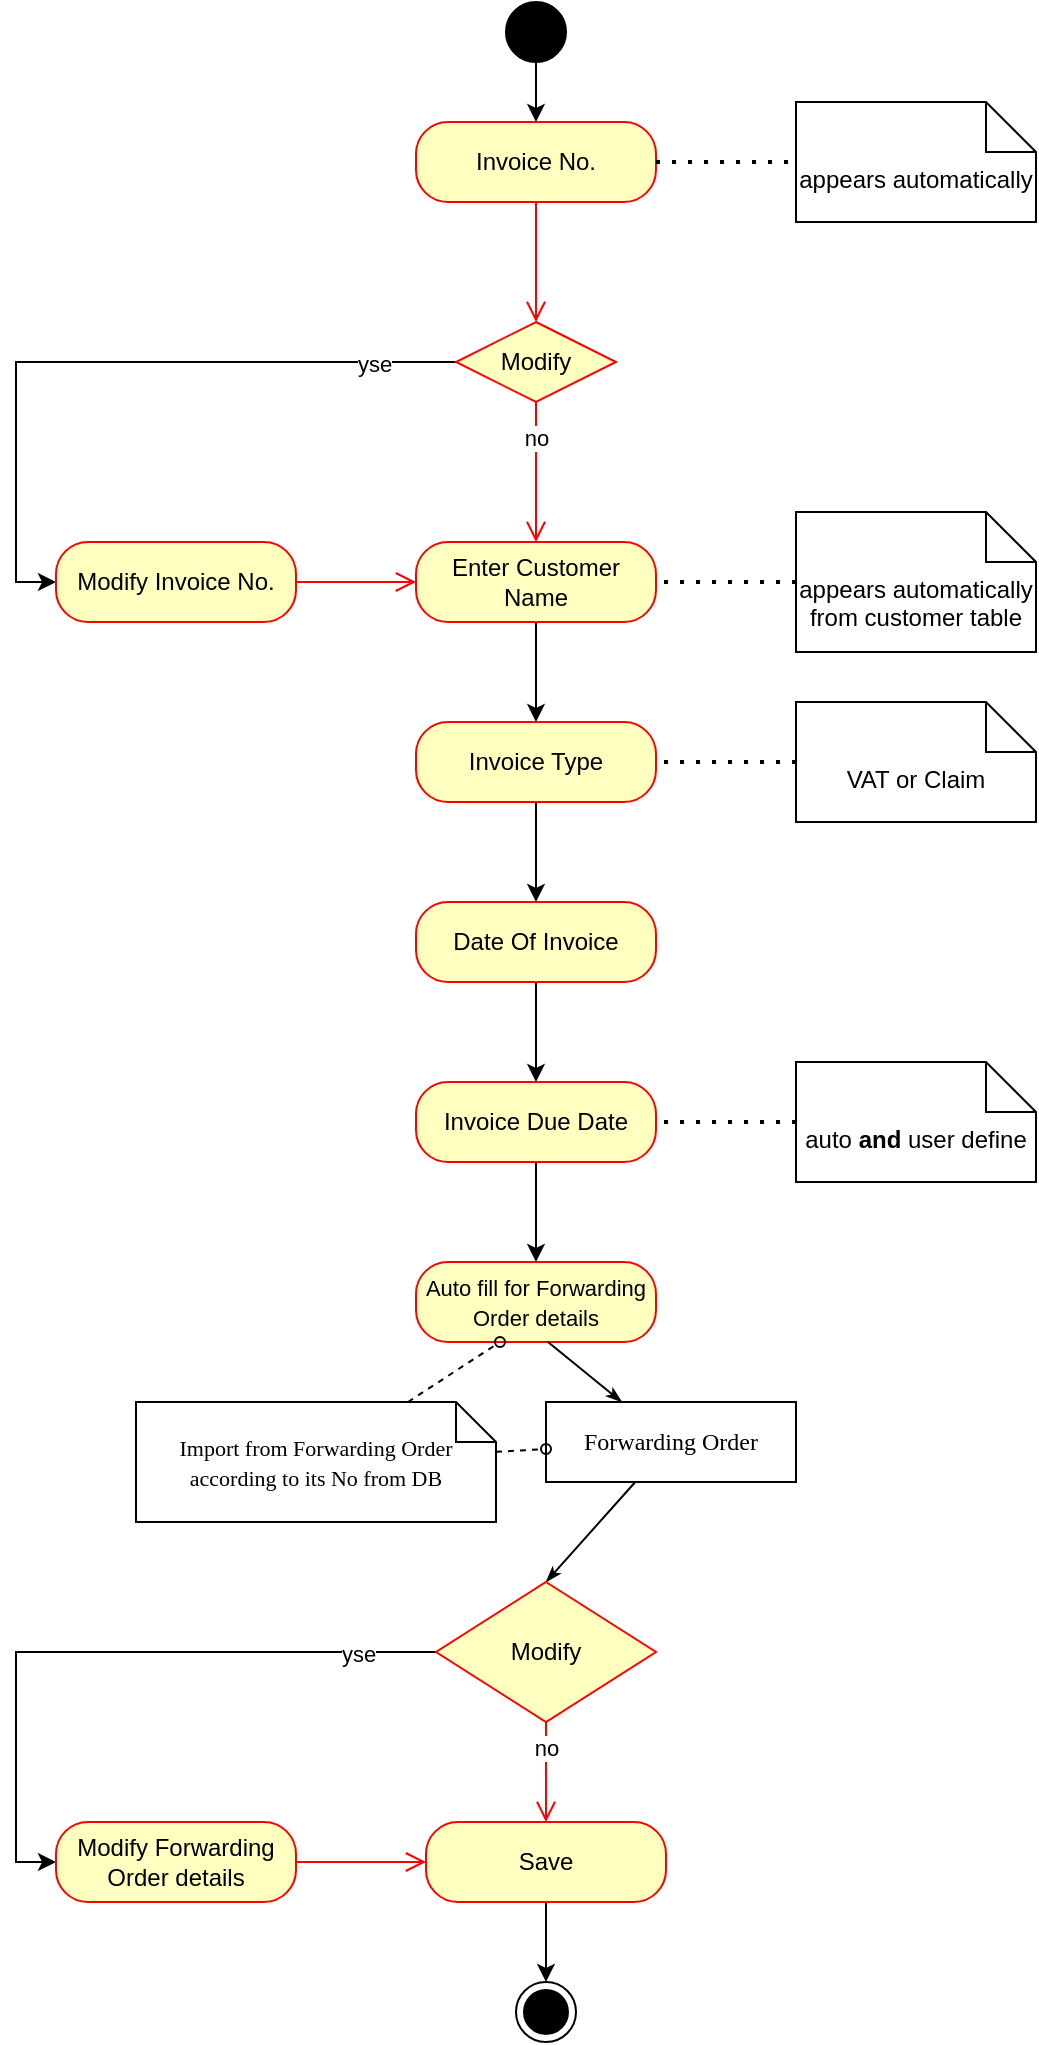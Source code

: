 <mxfile version="21.6.5" type="github">
  <diagram name="Page-1" id="0783ab3e-0a74-02c8-0abd-f7b4e66b4bec">
    <mxGraphModel dx="1259" dy="666" grid="1" gridSize="10" guides="1" tooltips="1" connect="1" arrows="1" fold="1" page="1" pageScale="1" pageWidth="850" pageHeight="1100" background="none" math="0" shadow="0">
      <root>
        <mxCell id="0" />
        <mxCell id="1" parent="0" />
        <mxCell id="J9yXBVlpHkPEB4QJOyiD-1" value="" style="edgeStyle=orthogonalEdgeStyle;rounded=0;orthogonalLoop=1;jettySize=auto;html=1;" edge="1" parent="1" source="J9yXBVlpHkPEB4QJOyiD-2" target="J9yXBVlpHkPEB4QJOyiD-3">
          <mxGeometry relative="1" as="geometry" />
        </mxCell>
        <mxCell id="J9yXBVlpHkPEB4QJOyiD-2" value="" style="ellipse;fillColor=strokeColor;html=1;" vertex="1" parent="1">
          <mxGeometry x="405" y="20" width="30" height="30" as="geometry" />
        </mxCell>
        <mxCell id="J9yXBVlpHkPEB4QJOyiD-3" value="Invoice No." style="rounded=1;whiteSpace=wrap;html=1;arcSize=40;fontColor=#000000;fillColor=#ffffc0;strokeColor=#ff0000;" vertex="1" parent="1">
          <mxGeometry x="360" y="80" width="120" height="40" as="geometry" />
        </mxCell>
        <mxCell id="J9yXBVlpHkPEB4QJOyiD-4" value="" style="edgeStyle=orthogonalEdgeStyle;html=1;verticalAlign=bottom;endArrow=open;endSize=8;strokeColor=#ff0000;rounded=0;entryX=0.5;entryY=0;entryDx=0;entryDy=0;" edge="1" parent="1" source="J9yXBVlpHkPEB4QJOyiD-3" target="J9yXBVlpHkPEB4QJOyiD-10">
          <mxGeometry relative="1" as="geometry">
            <mxPoint x="425" y="180" as="targetPoint" />
          </mxGeometry>
        </mxCell>
        <mxCell id="J9yXBVlpHkPEB4QJOyiD-18" value="" style="edgeStyle=orthogonalEdgeStyle;rounded=0;orthogonalLoop=1;jettySize=auto;html=1;" edge="1" parent="1" source="J9yXBVlpHkPEB4QJOyiD-5" target="J9yXBVlpHkPEB4QJOyiD-17">
          <mxGeometry relative="1" as="geometry" />
        </mxCell>
        <mxCell id="J9yXBVlpHkPEB4QJOyiD-5" value="Enter Customer Name" style="rounded=1;whiteSpace=wrap;html=1;arcSize=40;fontColor=#000000;fillColor=#ffffc0;strokeColor=#ff0000;" vertex="1" parent="1">
          <mxGeometry x="360" y="290" width="120" height="40" as="geometry" />
        </mxCell>
        <mxCell id="J9yXBVlpHkPEB4QJOyiD-6" value="appears automatically" style="shape=note2;boundedLbl=1;whiteSpace=wrap;html=1;size=25;verticalAlign=top;align=center;" vertex="1" parent="1">
          <mxGeometry x="550" y="70" width="120" height="60" as="geometry" />
        </mxCell>
        <mxCell id="J9yXBVlpHkPEB4QJOyiD-7" value="" style="endArrow=none;dashed=1;html=1;dashPattern=1 3;strokeWidth=2;rounded=0;entryX=0;entryY=0.5;entryDx=0;entryDy=0;entryPerimeter=0;exitX=1;exitY=0.5;exitDx=0;exitDy=0;" edge="1" parent="1" source="J9yXBVlpHkPEB4QJOyiD-3" target="J9yXBVlpHkPEB4QJOyiD-6">
          <mxGeometry width="50" height="50" relative="1" as="geometry">
            <mxPoint x="500" y="250" as="sourcePoint" />
            <mxPoint x="550" y="200" as="targetPoint" />
          </mxGeometry>
        </mxCell>
        <mxCell id="J9yXBVlpHkPEB4QJOyiD-8" value="" style="edgeStyle=orthogonalEdgeStyle;rounded=0;orthogonalLoop=1;jettySize=auto;html=1;entryX=0;entryY=0.5;entryDx=0;entryDy=0;" edge="1" parent="1" source="J9yXBVlpHkPEB4QJOyiD-10" target="J9yXBVlpHkPEB4QJOyiD-13">
          <mxGeometry relative="1" as="geometry">
            <mxPoint x="260" y="250" as="targetPoint" />
          </mxGeometry>
        </mxCell>
        <mxCell id="J9yXBVlpHkPEB4QJOyiD-9" value="yse" style="edgeLabel;html=1;align=center;verticalAlign=middle;resizable=0;points=[];" vertex="1" connectable="0" parent="J9yXBVlpHkPEB4QJOyiD-8">
          <mxGeometry x="-0.763" y="1" relative="1" as="geometry">
            <mxPoint as="offset" />
          </mxGeometry>
        </mxCell>
        <mxCell id="J9yXBVlpHkPEB4QJOyiD-10" value="Modify" style="rhombus;whiteSpace=wrap;html=1;fontColor=#000000;fillColor=#ffffc0;strokeColor=#ff0000;" vertex="1" parent="1">
          <mxGeometry x="380" y="180" width="80" height="40" as="geometry" />
        </mxCell>
        <mxCell id="J9yXBVlpHkPEB4QJOyiD-11" value="" style="edgeStyle=orthogonalEdgeStyle;html=1;align=left;verticalAlign=bottom;endArrow=open;endSize=8;strokeColor=#ff0000;rounded=0;entryX=0.5;entryY=0;entryDx=0;entryDy=0;exitX=0.5;exitY=1;exitDx=0;exitDy=0;" edge="1" parent="1" source="J9yXBVlpHkPEB4QJOyiD-10" target="J9yXBVlpHkPEB4QJOyiD-5">
          <mxGeometry x="-1" relative="1" as="geometry">
            <mxPoint x="100" y="220" as="targetPoint" />
            <mxPoint x="380" y="230" as="sourcePoint" />
          </mxGeometry>
        </mxCell>
        <mxCell id="J9yXBVlpHkPEB4QJOyiD-12" value="no" style="edgeLabel;html=1;align=center;verticalAlign=middle;resizable=0;points=[];" vertex="1" connectable="0" parent="J9yXBVlpHkPEB4QJOyiD-11">
          <mxGeometry x="-0.498" relative="1" as="geometry">
            <mxPoint as="offset" />
          </mxGeometry>
        </mxCell>
        <mxCell id="J9yXBVlpHkPEB4QJOyiD-13" value="Modify Invoice No." style="rounded=1;whiteSpace=wrap;html=1;arcSize=40;fontColor=#000000;fillColor=#ffffc0;strokeColor=#ff0000;" vertex="1" parent="1">
          <mxGeometry x="180" y="290" width="120" height="40" as="geometry" />
        </mxCell>
        <mxCell id="J9yXBVlpHkPEB4QJOyiD-14" value="" style="edgeStyle=orthogonalEdgeStyle;html=1;verticalAlign=bottom;endArrow=open;endSize=8;strokeColor=#ff0000;rounded=0;entryX=0;entryY=0.5;entryDx=0;entryDy=0;" edge="1" parent="1" source="J9yXBVlpHkPEB4QJOyiD-13" target="J9yXBVlpHkPEB4QJOyiD-5">
          <mxGeometry relative="1" as="geometry">
            <mxPoint x="160" y="370" as="targetPoint" />
          </mxGeometry>
        </mxCell>
        <mxCell id="J9yXBVlpHkPEB4QJOyiD-15" value="appears automatically&lt;br&gt;from customer table" style="shape=note2;boundedLbl=1;whiteSpace=wrap;html=1;size=25;verticalAlign=top;align=center;" vertex="1" parent="1">
          <mxGeometry x="550" y="275" width="120" height="70" as="geometry" />
        </mxCell>
        <mxCell id="J9yXBVlpHkPEB4QJOyiD-16" value="" style="endArrow=none;dashed=1;html=1;dashPattern=1 3;strokeWidth=2;rounded=0;entryX=1;entryY=0.5;entryDx=0;entryDy=0;exitX=0;exitY=0.5;exitDx=0;exitDy=0;exitPerimeter=0;" edge="1" parent="1" source="J9yXBVlpHkPEB4QJOyiD-15" target="J9yXBVlpHkPEB4QJOyiD-5">
          <mxGeometry width="50" height="50" relative="1" as="geometry">
            <mxPoint x="400" y="340" as="sourcePoint" />
            <mxPoint x="450" y="290" as="targetPoint" />
          </mxGeometry>
        </mxCell>
        <mxCell id="J9yXBVlpHkPEB4QJOyiD-22" value="" style="edgeStyle=orthogonalEdgeStyle;rounded=0;orthogonalLoop=1;jettySize=auto;html=1;" edge="1" parent="1" source="J9yXBVlpHkPEB4QJOyiD-17" target="J9yXBVlpHkPEB4QJOyiD-21">
          <mxGeometry relative="1" as="geometry" />
        </mxCell>
        <mxCell id="J9yXBVlpHkPEB4QJOyiD-17" value="Invoice Type" style="rounded=1;whiteSpace=wrap;html=1;arcSize=40;fontColor=#000000;fillColor=#ffffc0;strokeColor=#ff0000;" vertex="1" parent="1">
          <mxGeometry x="360" y="380" width="120" height="40" as="geometry" />
        </mxCell>
        <mxCell id="J9yXBVlpHkPEB4QJOyiD-19" value="VAT or&amp;nbsp;Claim" style="shape=note2;boundedLbl=1;whiteSpace=wrap;html=1;size=25;verticalAlign=top;align=center;" vertex="1" parent="1">
          <mxGeometry x="550" y="370" width="120" height="60" as="geometry" />
        </mxCell>
        <mxCell id="J9yXBVlpHkPEB4QJOyiD-20" value="" style="endArrow=none;dashed=1;html=1;dashPattern=1 3;strokeWidth=2;rounded=0;entryX=1;entryY=0.5;entryDx=0;entryDy=0;exitX=0;exitY=0.5;exitDx=0;exitDy=0;exitPerimeter=0;" edge="1" parent="1" source="J9yXBVlpHkPEB4QJOyiD-19" target="J9yXBVlpHkPEB4QJOyiD-17">
          <mxGeometry width="50" height="50" relative="1" as="geometry">
            <mxPoint x="400" y="430" as="sourcePoint" />
            <mxPoint x="480" y="400" as="targetPoint" />
          </mxGeometry>
        </mxCell>
        <mxCell id="J9yXBVlpHkPEB4QJOyiD-24" value="" style="edgeStyle=orthogonalEdgeStyle;rounded=0;orthogonalLoop=1;jettySize=auto;html=1;" edge="1" parent="1" source="J9yXBVlpHkPEB4QJOyiD-21" target="J9yXBVlpHkPEB4QJOyiD-23">
          <mxGeometry relative="1" as="geometry" />
        </mxCell>
        <mxCell id="J9yXBVlpHkPEB4QJOyiD-21" value="Date Of Invoice" style="rounded=1;whiteSpace=wrap;html=1;arcSize=40;fontColor=#000000;fillColor=#ffffc0;strokeColor=#ff0000;" vertex="1" parent="1">
          <mxGeometry x="360" y="470" width="120" height="40" as="geometry" />
        </mxCell>
        <mxCell id="J9yXBVlpHkPEB4QJOyiD-42" value="" style="edgeStyle=orthogonalEdgeStyle;rounded=0;orthogonalLoop=1;jettySize=auto;html=1;" edge="1" parent="1" source="J9yXBVlpHkPEB4QJOyiD-23" target="J9yXBVlpHkPEB4QJOyiD-27">
          <mxGeometry relative="1" as="geometry" />
        </mxCell>
        <mxCell id="J9yXBVlpHkPEB4QJOyiD-23" value="Invoice Due Date" style="rounded=1;whiteSpace=wrap;html=1;arcSize=40;fontColor=#000000;fillColor=#ffffc0;strokeColor=#ff0000;" vertex="1" parent="1">
          <mxGeometry x="360" y="560" width="120" height="40" as="geometry" />
        </mxCell>
        <mxCell id="J9yXBVlpHkPEB4QJOyiD-25" value="auto &lt;b&gt;and &lt;/b&gt;user define" style="shape=note2;boundedLbl=1;whiteSpace=wrap;html=1;size=25;verticalAlign=top;align=center;" vertex="1" parent="1">
          <mxGeometry x="550" y="550" width="120" height="60" as="geometry" />
        </mxCell>
        <mxCell id="J9yXBVlpHkPEB4QJOyiD-26" value="" style="endArrow=none;dashed=1;html=1;dashPattern=1 3;strokeWidth=2;rounded=0;exitX=0;exitY=0.5;exitDx=0;exitDy=0;exitPerimeter=0;" edge="1" parent="1" source="J9yXBVlpHkPEB4QJOyiD-25">
          <mxGeometry width="50" height="50" relative="1" as="geometry">
            <mxPoint x="400" y="610" as="sourcePoint" />
            <mxPoint x="480" y="580" as="targetPoint" />
          </mxGeometry>
        </mxCell>
        <mxCell id="J9yXBVlpHkPEB4QJOyiD-27" value="&lt;font style=&quot;font-size: 11px;&quot;&gt;Auto fill for Forwarding Order details&lt;/font&gt;" style="rounded=1;whiteSpace=wrap;html=1;arcSize=40;fontColor=#000000;fillColor=#ffffc0;strokeColor=#ff0000;" vertex="1" parent="1">
          <mxGeometry x="360" y="650" width="120" height="40" as="geometry" />
        </mxCell>
        <mxCell id="J9yXBVlpHkPEB4QJOyiD-28" style="edgeStyle=none;rounded=0;html=1;labelBackgroundColor=none;startArrow=none;startFill=0;startSize=5;endArrow=classicThin;endFill=1;endSize=5;jettySize=auto;orthogonalLoop=1;strokeWidth=1;fontFamily=Verdana;fontSize=12" edge="1" parent="1" target="J9yXBVlpHkPEB4QJOyiD-30">
          <mxGeometry relative="1" as="geometry">
            <mxPoint x="426" y="690" as="sourcePoint" />
          </mxGeometry>
        </mxCell>
        <mxCell id="J9yXBVlpHkPEB4QJOyiD-29" style="edgeStyle=none;rounded=0;html=1;labelBackgroundColor=none;startArrow=none;startFill=0;startSize=5;endArrow=classicThin;endFill=1;endSize=5;jettySize=auto;orthogonalLoop=1;strokeWidth=1;fontFamily=Verdana;fontSize=12;entryX=0.5;entryY=0;entryDx=0;entryDy=0;" edge="1" parent="1" source="J9yXBVlpHkPEB4QJOyiD-30" target="J9yXBVlpHkPEB4QJOyiD-37">
          <mxGeometry relative="1" as="geometry">
            <mxPoint x="415" y="810" as="targetPoint" />
          </mxGeometry>
        </mxCell>
        <mxCell id="J9yXBVlpHkPEB4QJOyiD-30" value="Forwarding Order" style="rounded=0;whiteSpace=wrap;html=1;shadow=0;comic=0;labelBackgroundColor=none;strokeWidth=1;fontFamily=Verdana;fontSize=12;align=center;arcSize=50;" vertex="1" parent="1">
          <mxGeometry x="425" y="720" width="125" height="40" as="geometry" />
        </mxCell>
        <mxCell id="J9yXBVlpHkPEB4QJOyiD-31" style="edgeStyle=none;rounded=0;html=1;dashed=1;labelBackgroundColor=none;startArrow=none;startFill=0;startSize=5;endArrow=oval;endFill=0;endSize=5;jettySize=auto;orthogonalLoop=1;strokeWidth=1;fontFamily=Verdana;fontSize=12" edge="1" parent="1" source="J9yXBVlpHkPEB4QJOyiD-33">
          <mxGeometry relative="1" as="geometry">
            <mxPoint x="402" y="690" as="targetPoint" />
          </mxGeometry>
        </mxCell>
        <mxCell id="J9yXBVlpHkPEB4QJOyiD-32" style="edgeStyle=none;rounded=0;html=1;dashed=1;labelBackgroundColor=none;startArrow=none;startFill=0;startSize=5;endArrow=oval;endFill=0;endSize=5;jettySize=auto;orthogonalLoop=1;strokeWidth=1;fontFamily=Verdana;fontSize=12" edge="1" parent="1" source="J9yXBVlpHkPEB4QJOyiD-33" target="J9yXBVlpHkPEB4QJOyiD-30">
          <mxGeometry relative="1" as="geometry" />
        </mxCell>
        <mxCell id="J9yXBVlpHkPEB4QJOyiD-33" value="&lt;font style=&quot;font-size: 11px;&quot;&gt;Import from&amp;nbsp;Forwarding Order according to its No from DB&lt;/font&gt;" style="shape=note;whiteSpace=wrap;html=1;rounded=0;shadow=0;comic=0;labelBackgroundColor=none;strokeWidth=1;fontFamily=Verdana;fontSize=12;align=center;size=20;" vertex="1" parent="1">
          <mxGeometry x="220" y="720" width="180" height="60" as="geometry" />
        </mxCell>
        <mxCell id="J9yXBVlpHkPEB4QJOyiD-44" value="" style="edgeStyle=orthogonalEdgeStyle;rounded=0;orthogonalLoop=1;jettySize=auto;html=1;" edge="1" parent="1" source="J9yXBVlpHkPEB4QJOyiD-34" target="J9yXBVlpHkPEB4QJOyiD-43">
          <mxGeometry relative="1" as="geometry" />
        </mxCell>
        <mxCell id="J9yXBVlpHkPEB4QJOyiD-34" value="Save" style="rounded=1;whiteSpace=wrap;html=1;arcSize=40;fontColor=#000000;fillColor=#ffffc0;strokeColor=#ff0000;" vertex="1" parent="1">
          <mxGeometry x="365" y="930" width="120" height="40" as="geometry" />
        </mxCell>
        <mxCell id="J9yXBVlpHkPEB4QJOyiD-35" value="" style="edgeStyle=orthogonalEdgeStyle;rounded=0;orthogonalLoop=1;jettySize=auto;html=1;entryX=0;entryY=0.5;entryDx=0;entryDy=0;" edge="1" parent="1" source="J9yXBVlpHkPEB4QJOyiD-37" target="J9yXBVlpHkPEB4QJOyiD-40">
          <mxGeometry relative="1" as="geometry">
            <mxPoint x="250" y="880" as="targetPoint" />
          </mxGeometry>
        </mxCell>
        <mxCell id="J9yXBVlpHkPEB4QJOyiD-36" value="yse" style="edgeLabel;html=1;align=center;verticalAlign=middle;resizable=0;points=[];" vertex="1" connectable="0" parent="J9yXBVlpHkPEB4QJOyiD-35">
          <mxGeometry x="-0.763" y="1" relative="1" as="geometry">
            <mxPoint as="offset" />
          </mxGeometry>
        </mxCell>
        <mxCell id="J9yXBVlpHkPEB4QJOyiD-37" value="Modify" style="rhombus;whiteSpace=wrap;html=1;fontColor=#000000;fillColor=#ffffc0;strokeColor=#ff0000;" vertex="1" parent="1">
          <mxGeometry x="370" y="810" width="110" height="70" as="geometry" />
        </mxCell>
        <mxCell id="J9yXBVlpHkPEB4QJOyiD-38" value="" style="edgeStyle=orthogonalEdgeStyle;html=1;align=left;verticalAlign=bottom;endArrow=open;endSize=8;strokeColor=#ff0000;rounded=0;entryX=0.5;entryY=0;entryDx=0;entryDy=0;exitX=0.5;exitY=1;exitDx=0;exitDy=0;" edge="1" parent="1" source="J9yXBVlpHkPEB4QJOyiD-37" target="J9yXBVlpHkPEB4QJOyiD-34">
          <mxGeometry x="-1" relative="1" as="geometry">
            <mxPoint x="90" y="850" as="targetPoint" />
            <mxPoint x="370" y="860" as="sourcePoint" />
          </mxGeometry>
        </mxCell>
        <mxCell id="J9yXBVlpHkPEB4QJOyiD-39" value="no" style="edgeLabel;html=1;align=center;verticalAlign=middle;resizable=0;points=[];" vertex="1" connectable="0" parent="J9yXBVlpHkPEB4QJOyiD-38">
          <mxGeometry x="-0.498" relative="1" as="geometry">
            <mxPoint as="offset" />
          </mxGeometry>
        </mxCell>
        <mxCell id="J9yXBVlpHkPEB4QJOyiD-40" value="Modify&amp;nbsp;Forwarding Order details" style="rounded=1;whiteSpace=wrap;html=1;arcSize=40;fontColor=#000000;fillColor=#ffffc0;strokeColor=#ff0000;" vertex="1" parent="1">
          <mxGeometry x="180" y="930" width="120" height="40" as="geometry" />
        </mxCell>
        <mxCell id="J9yXBVlpHkPEB4QJOyiD-41" value="" style="edgeStyle=orthogonalEdgeStyle;html=1;verticalAlign=bottom;endArrow=open;endSize=8;strokeColor=#ff0000;rounded=0;entryX=0;entryY=0.5;entryDx=0;entryDy=0;" edge="1" parent="1" source="J9yXBVlpHkPEB4QJOyiD-40" target="J9yXBVlpHkPEB4QJOyiD-34">
          <mxGeometry relative="1" as="geometry">
            <mxPoint x="150" y="1000" as="targetPoint" />
          </mxGeometry>
        </mxCell>
        <mxCell id="J9yXBVlpHkPEB4QJOyiD-43" value="" style="ellipse;html=1;shape=endState;fillColor=strokeColor;" vertex="1" parent="1">
          <mxGeometry x="410" y="1010" width="30" height="30" as="geometry" />
        </mxCell>
      </root>
    </mxGraphModel>
  </diagram>
</mxfile>
